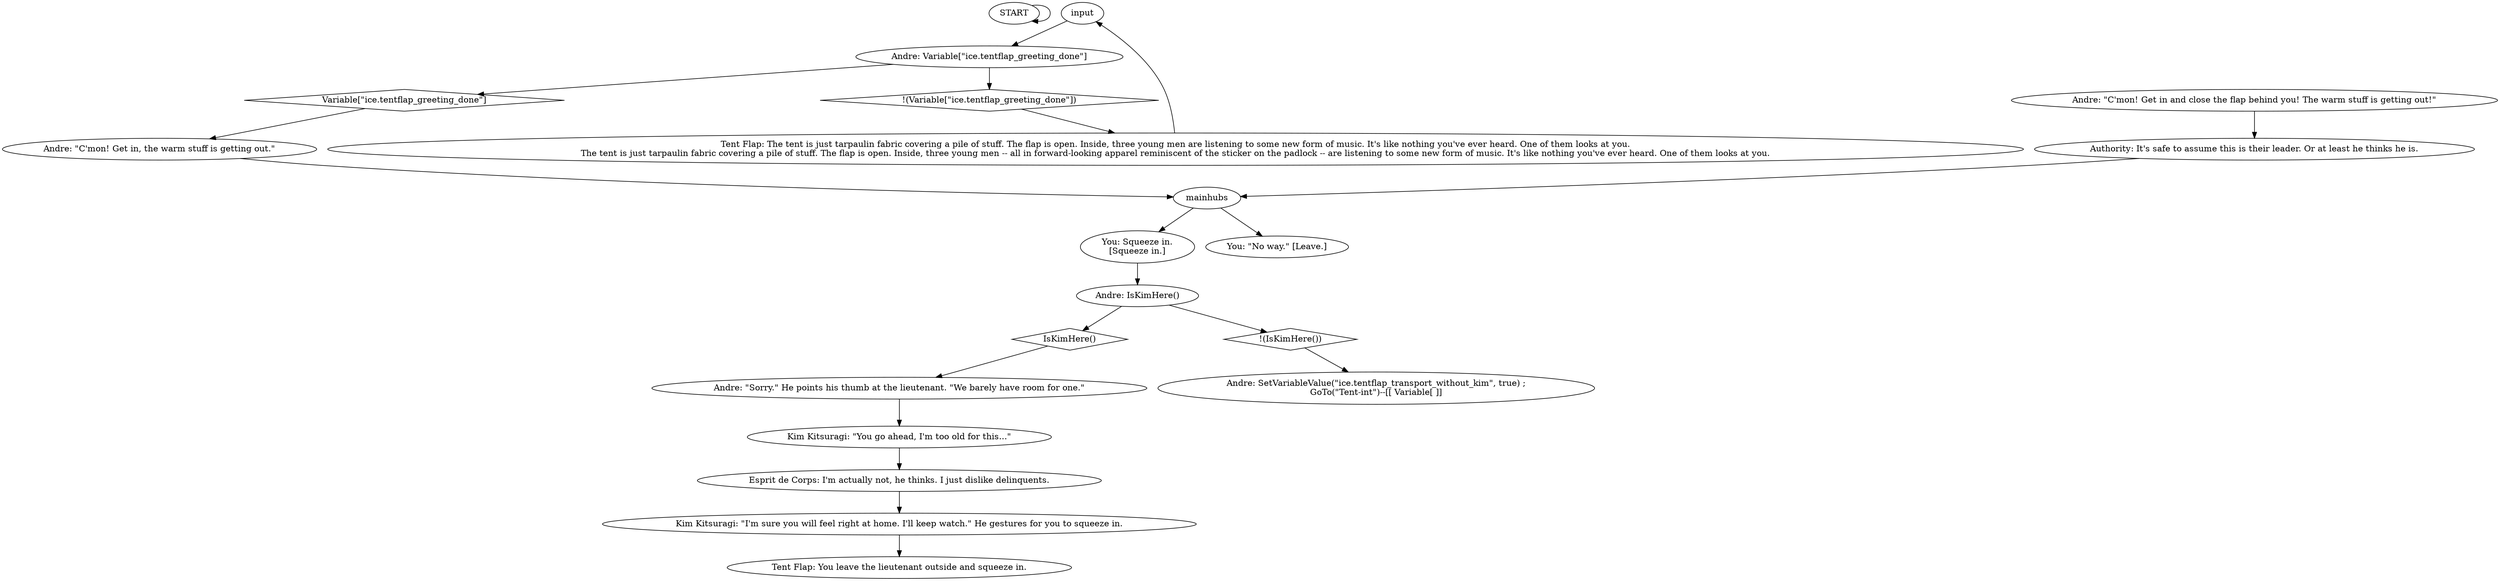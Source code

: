 # ICE / TENT FLAP
# Entering the tent and leaving Kim behind.
# ==================================================
digraph G {
	  0 [label="START"];
	  1 [label="input"];
	  2 [label="Andre: \"C'mon! Get in and close the flap behind you! The warm stuff is getting out!\""];
	  3 [label="Kim Kitsuragi: \"You go ahead, I'm too old for this...\""];
	  4 [label="You: Squeeze in.\n[Squeeze in.]"];
	  5 [label="Andre: \"Sorry.\" He points his thumb at the lieutenant. \"We barely have room for one.\""];
	  6 [label="Tent Flap: The tent is just tarpaulin fabric covering a pile of stuff. The flap is open. Inside, three young men are listening to some new form of music. It's like nothing you've ever heard. One of them looks at you.\nThe tent is just tarpaulin fabric covering a pile of stuff. The flap is open. Inside, three young men -- all in forward-looking apparel reminiscent of the sticker on the padlock -- are listening to some new form of music. It's like nothing you've ever heard. One of them looks at you."];
	  7 [label="Andre: IsKimHere()"];
	  8 [label="IsKimHere()", shape=diamond];
	  9 [label="!(IsKimHere())", shape=diamond];
	  10 [label="mainhubs"];
	  11 [label="You: \"No way.\" [Leave.]"];
	  12 [label="Andre: SetVariableValue(\"ice.tentflap_transport_without_kim\", true) ;
GoTo(\"Tent-int\")--[[ Variable[ ]]"];
	  13 [label="Andre: Variable[\"ice.tentflap_greeting_done\"]"];
	  14 [label="Variable[\"ice.tentflap_greeting_done\"]", shape=diamond];
	  15 [label="!(Variable[\"ice.tentflap_greeting_done\"])", shape=diamond];
	  16 [label="Esprit de Corps: I'm actually not, he thinks. I just dislike delinquents."];
	  17 [label="Tent Flap: You leave the lieutenant outside and squeeze in."];
	  18 [label="Kim Kitsuragi: \"I'm sure you will feel right at home. I'll keep watch.\" He gestures for you to squeeze in."];
	  19 [label="Authority: It's safe to assume this is their leader. Or at least he thinks he is."];
	  20 [label="Andre: \"C'mon! Get in, the warm stuff is getting out.\""];
	  0 -> 0
	  1 -> 13
	  2 -> 19
	  3 -> 16
	  4 -> 7
	  5 -> 3
	  6 -> 1
	  7 -> 8
	  7 -> 9
	  8 -> 5
	  9 -> 12
	  10 -> 11
	  10 -> 4
	  13 -> 14
	  13 -> 15
	  14 -> 20
	  15 -> 6
	  16 -> 18
	  18 -> 17
	  19 -> 10
	  20 -> 10
}

